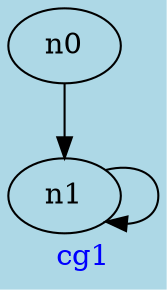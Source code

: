 digraph G{
graph [ label = "cg1" , fontcolor = "blue" , bgcolor = "lightblue" ];
n0;
n1;
n0->n1;
n1->n1;
}
